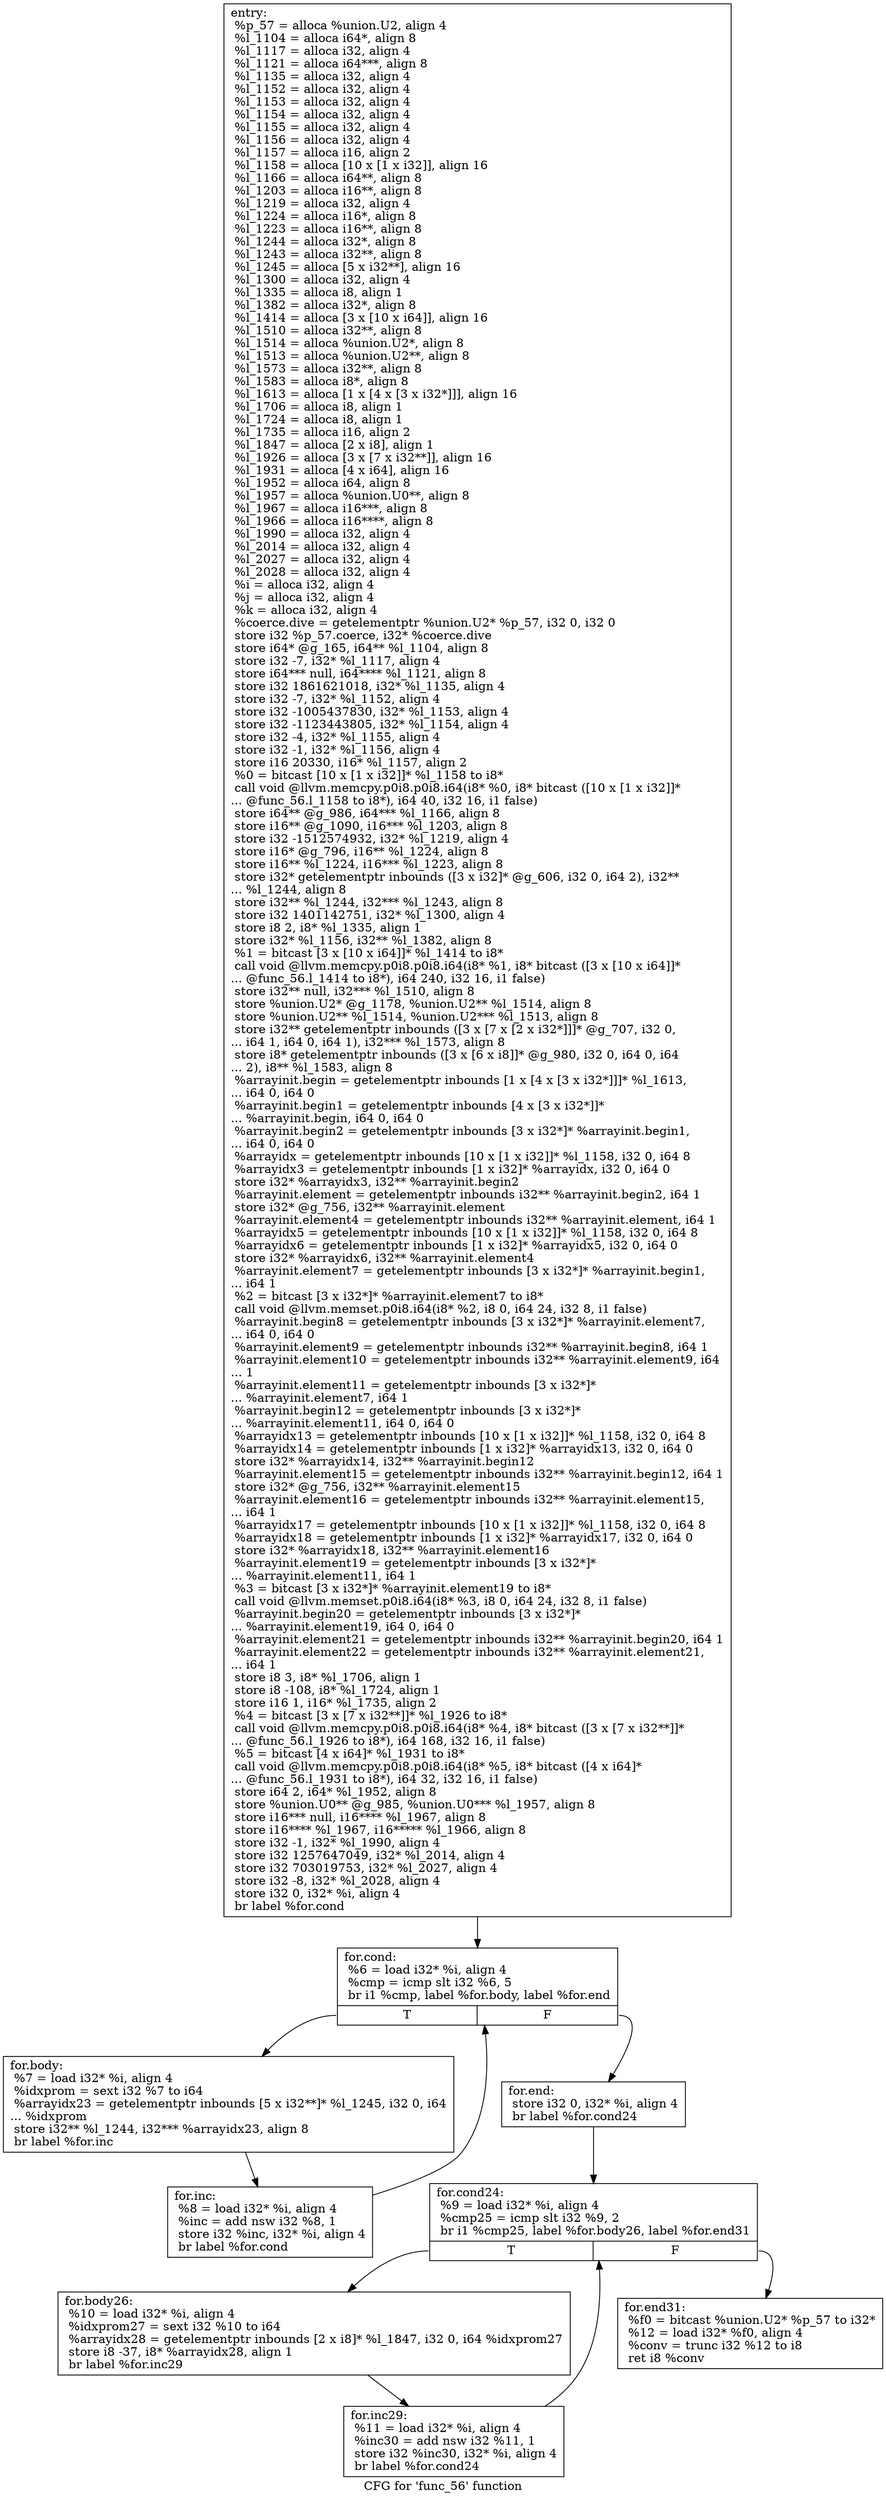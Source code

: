digraph "CFG for 'func_56' function" {
	label="CFG for 'func_56' function";

	Node0xa90f340 [shape=record,label="{entry:\l  %p_57 = alloca %union.U2, align 4\l  %l_1104 = alloca i64*, align 8\l  %l_1117 = alloca i32, align 4\l  %l_1121 = alloca i64***, align 8\l  %l_1135 = alloca i32, align 4\l  %l_1152 = alloca i32, align 4\l  %l_1153 = alloca i32, align 4\l  %l_1154 = alloca i32, align 4\l  %l_1155 = alloca i32, align 4\l  %l_1156 = alloca i32, align 4\l  %l_1157 = alloca i16, align 2\l  %l_1158 = alloca [10 x [1 x i32]], align 16\l  %l_1166 = alloca i64**, align 8\l  %l_1203 = alloca i16**, align 8\l  %l_1219 = alloca i32, align 4\l  %l_1224 = alloca i16*, align 8\l  %l_1223 = alloca i16**, align 8\l  %l_1244 = alloca i32*, align 8\l  %l_1243 = alloca i32**, align 8\l  %l_1245 = alloca [5 x i32**], align 16\l  %l_1300 = alloca i32, align 4\l  %l_1335 = alloca i8, align 1\l  %l_1382 = alloca i32*, align 8\l  %l_1414 = alloca [3 x [10 x i64]], align 16\l  %l_1510 = alloca i32**, align 8\l  %l_1514 = alloca %union.U2*, align 8\l  %l_1513 = alloca %union.U2**, align 8\l  %l_1573 = alloca i32**, align 8\l  %l_1583 = alloca i8*, align 8\l  %l_1613 = alloca [1 x [4 x [3 x i32*]]], align 16\l  %l_1706 = alloca i8, align 1\l  %l_1724 = alloca i8, align 1\l  %l_1735 = alloca i16, align 2\l  %l_1847 = alloca [2 x i8], align 1\l  %l_1926 = alloca [3 x [7 x i32**]], align 16\l  %l_1931 = alloca [4 x i64], align 16\l  %l_1952 = alloca i64, align 8\l  %l_1957 = alloca %union.U0**, align 8\l  %l_1967 = alloca i16***, align 8\l  %l_1966 = alloca i16****, align 8\l  %l_1990 = alloca i32, align 4\l  %l_2014 = alloca i32, align 4\l  %l_2027 = alloca i32, align 4\l  %l_2028 = alloca i32, align 4\l  %i = alloca i32, align 4\l  %j = alloca i32, align 4\l  %k = alloca i32, align 4\l  %coerce.dive = getelementptr %union.U2* %p_57, i32 0, i32 0\l  store i32 %p_57.coerce, i32* %coerce.dive\l  store i64* @g_165, i64** %l_1104, align 8\l  store i32 -7, i32* %l_1117, align 4\l  store i64*** null, i64**** %l_1121, align 8\l  store i32 1861621018, i32* %l_1135, align 4\l  store i32 -7, i32* %l_1152, align 4\l  store i32 -1005437830, i32* %l_1153, align 4\l  store i32 -1123443805, i32* %l_1154, align 4\l  store i32 -4, i32* %l_1155, align 4\l  store i32 -1, i32* %l_1156, align 4\l  store i16 20330, i16* %l_1157, align 2\l  %0 = bitcast [10 x [1 x i32]]* %l_1158 to i8*\l  call void @llvm.memcpy.p0i8.p0i8.i64(i8* %0, i8* bitcast ([10 x [1 x i32]]*\l... @func_56.l_1158 to i8*), i64 40, i32 16, i1 false)\l  store i64** @g_986, i64*** %l_1166, align 8\l  store i16** @g_1090, i16*** %l_1203, align 8\l  store i32 -1512574932, i32* %l_1219, align 4\l  store i16* @g_796, i16** %l_1224, align 8\l  store i16** %l_1224, i16*** %l_1223, align 8\l  store i32* getelementptr inbounds ([3 x i32]* @g_606, i32 0, i64 2), i32**\l... %l_1244, align 8\l  store i32** %l_1244, i32*** %l_1243, align 8\l  store i32 1401142751, i32* %l_1300, align 4\l  store i8 2, i8* %l_1335, align 1\l  store i32* %l_1156, i32** %l_1382, align 8\l  %1 = bitcast [3 x [10 x i64]]* %l_1414 to i8*\l  call void @llvm.memcpy.p0i8.p0i8.i64(i8* %1, i8* bitcast ([3 x [10 x i64]]*\l... @func_56.l_1414 to i8*), i64 240, i32 16, i1 false)\l  store i32** null, i32*** %l_1510, align 8\l  store %union.U2* @g_1178, %union.U2** %l_1514, align 8\l  store %union.U2** %l_1514, %union.U2*** %l_1513, align 8\l  store i32** getelementptr inbounds ([3 x [7 x [2 x i32*]]]* @g_707, i32 0,\l... i64 1, i64 0, i64 1), i32*** %l_1573, align 8\l  store i8* getelementptr inbounds ([3 x [6 x i8]]* @g_980, i32 0, i64 0, i64\l... 2), i8** %l_1583, align 8\l  %arrayinit.begin = getelementptr inbounds [1 x [4 x [3 x i32*]]]* %l_1613,\l... i64 0, i64 0\l  %arrayinit.begin1 = getelementptr inbounds [4 x [3 x i32*]]*\l... %arrayinit.begin, i64 0, i64 0\l  %arrayinit.begin2 = getelementptr inbounds [3 x i32*]* %arrayinit.begin1,\l... i64 0, i64 0\l  %arrayidx = getelementptr inbounds [10 x [1 x i32]]* %l_1158, i32 0, i64 8\l  %arrayidx3 = getelementptr inbounds [1 x i32]* %arrayidx, i32 0, i64 0\l  store i32* %arrayidx3, i32** %arrayinit.begin2\l  %arrayinit.element = getelementptr inbounds i32** %arrayinit.begin2, i64 1\l  store i32* @g_756, i32** %arrayinit.element\l  %arrayinit.element4 = getelementptr inbounds i32** %arrayinit.element, i64 1\l  %arrayidx5 = getelementptr inbounds [10 x [1 x i32]]* %l_1158, i32 0, i64 8\l  %arrayidx6 = getelementptr inbounds [1 x i32]* %arrayidx5, i32 0, i64 0\l  store i32* %arrayidx6, i32** %arrayinit.element4\l  %arrayinit.element7 = getelementptr inbounds [3 x i32*]* %arrayinit.begin1,\l... i64 1\l  %2 = bitcast [3 x i32*]* %arrayinit.element7 to i8*\l  call void @llvm.memset.p0i8.i64(i8* %2, i8 0, i64 24, i32 8, i1 false)\l  %arrayinit.begin8 = getelementptr inbounds [3 x i32*]* %arrayinit.element7,\l... i64 0, i64 0\l  %arrayinit.element9 = getelementptr inbounds i32** %arrayinit.begin8, i64 1\l  %arrayinit.element10 = getelementptr inbounds i32** %arrayinit.element9, i64\l... 1\l  %arrayinit.element11 = getelementptr inbounds [3 x i32*]*\l... %arrayinit.element7, i64 1\l  %arrayinit.begin12 = getelementptr inbounds [3 x i32*]*\l... %arrayinit.element11, i64 0, i64 0\l  %arrayidx13 = getelementptr inbounds [10 x [1 x i32]]* %l_1158, i32 0, i64 8\l  %arrayidx14 = getelementptr inbounds [1 x i32]* %arrayidx13, i32 0, i64 0\l  store i32* %arrayidx14, i32** %arrayinit.begin12\l  %arrayinit.element15 = getelementptr inbounds i32** %arrayinit.begin12, i64 1\l  store i32* @g_756, i32** %arrayinit.element15\l  %arrayinit.element16 = getelementptr inbounds i32** %arrayinit.element15,\l... i64 1\l  %arrayidx17 = getelementptr inbounds [10 x [1 x i32]]* %l_1158, i32 0, i64 8\l  %arrayidx18 = getelementptr inbounds [1 x i32]* %arrayidx17, i32 0, i64 0\l  store i32* %arrayidx18, i32** %arrayinit.element16\l  %arrayinit.element19 = getelementptr inbounds [3 x i32*]*\l... %arrayinit.element11, i64 1\l  %3 = bitcast [3 x i32*]* %arrayinit.element19 to i8*\l  call void @llvm.memset.p0i8.i64(i8* %3, i8 0, i64 24, i32 8, i1 false)\l  %arrayinit.begin20 = getelementptr inbounds [3 x i32*]*\l... %arrayinit.element19, i64 0, i64 0\l  %arrayinit.element21 = getelementptr inbounds i32** %arrayinit.begin20, i64 1\l  %arrayinit.element22 = getelementptr inbounds i32** %arrayinit.element21,\l... i64 1\l  store i8 3, i8* %l_1706, align 1\l  store i8 -108, i8* %l_1724, align 1\l  store i16 1, i16* %l_1735, align 2\l  %4 = bitcast [3 x [7 x i32**]]* %l_1926 to i8*\l  call void @llvm.memcpy.p0i8.p0i8.i64(i8* %4, i8* bitcast ([3 x [7 x i32**]]*\l... @func_56.l_1926 to i8*), i64 168, i32 16, i1 false)\l  %5 = bitcast [4 x i64]* %l_1931 to i8*\l  call void @llvm.memcpy.p0i8.p0i8.i64(i8* %5, i8* bitcast ([4 x i64]*\l... @func_56.l_1931 to i8*), i64 32, i32 16, i1 false)\l  store i64 2, i64* %l_1952, align 8\l  store %union.U0** @g_985, %union.U0*** %l_1957, align 8\l  store i16*** null, i16**** %l_1967, align 8\l  store i16**** %l_1967, i16***** %l_1966, align 8\l  store i32 -1, i32* %l_1990, align 4\l  store i32 1257647049, i32* %l_2014, align 4\l  store i32 703019753, i32* %l_2027, align 4\l  store i32 -8, i32* %l_2028, align 4\l  store i32 0, i32* %i, align 4\l  br label %for.cond\l}"];
	Node0xa90f340 -> Node0xa90f370;
	Node0xa90f370 [shape=record,label="{for.cond:                                         \l  %6 = load i32* %i, align 4\l  %cmp = icmp slt i32 %6, 5\l  br i1 %cmp, label %for.body, label %for.end\l|{<s0>T|<s1>F}}"];
	Node0xa90f370:s0 -> Node0xa90f3a0;
	Node0xa90f370:s1 -> Node0xa90f400;
	Node0xa90f3a0 [shape=record,label="{for.body:                                         \l  %7 = load i32* %i, align 4\l  %idxprom = sext i32 %7 to i64\l  %arrayidx23 = getelementptr inbounds [5 x i32**]* %l_1245, i32 0, i64\l... %idxprom\l  store i32** %l_1244, i32*** %arrayidx23, align 8\l  br label %for.inc\l}"];
	Node0xa90f3a0 -> Node0xa90f3d0;
	Node0xa90f3d0 [shape=record,label="{for.inc:                                          \l  %8 = load i32* %i, align 4\l  %inc = add nsw i32 %8, 1\l  store i32 %inc, i32* %i, align 4\l  br label %for.cond\l}"];
	Node0xa90f3d0 -> Node0xa90f370;
	Node0xa90f400 [shape=record,label="{for.end:                                          \l  store i32 0, i32* %i, align 4\l  br label %for.cond24\l}"];
	Node0xa90f400 -> Node0xa90f430;
	Node0xa90f430 [shape=record,label="{for.cond24:                                       \l  %9 = load i32* %i, align 4\l  %cmp25 = icmp slt i32 %9, 2\l  br i1 %cmp25, label %for.body26, label %for.end31\l|{<s0>T|<s1>F}}"];
	Node0xa90f430:s0 -> Node0xa90f460;
	Node0xa90f430:s1 -> Node0xa90f4c0;
	Node0xa90f460 [shape=record,label="{for.body26:                                       \l  %10 = load i32* %i, align 4\l  %idxprom27 = sext i32 %10 to i64\l  %arrayidx28 = getelementptr inbounds [2 x i8]* %l_1847, i32 0, i64 %idxprom27\l  store i8 -37, i8* %arrayidx28, align 1\l  br label %for.inc29\l}"];
	Node0xa90f460 -> Node0xa90f490;
	Node0xa90f490 [shape=record,label="{for.inc29:                                        \l  %11 = load i32* %i, align 4\l  %inc30 = add nsw i32 %11, 1\l  store i32 %inc30, i32* %i, align 4\l  br label %for.cond24\l}"];
	Node0xa90f490 -> Node0xa90f430;
	Node0xa90f4c0 [shape=record,label="{for.end31:                                        \l  %f0 = bitcast %union.U2* %p_57 to i32*\l  %12 = load i32* %f0, align 4\l  %conv = trunc i32 %12 to i8\l  ret i8 %conv\l}"];
}
